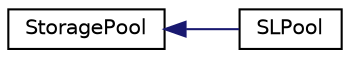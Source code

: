 digraph "Representação gráfica da hiearquia da classe"
{
  edge [fontname="Helvetica",fontsize="10",labelfontname="Helvetica",labelfontsize="10"];
  node [fontname="Helvetica",fontsize="10",shape=record];
  rankdir="LR";
  Node0 [label="StoragePool",height=0.2,width=0.4,color="black", fillcolor="white", style="filled",URL="$da/da7/classStoragePool.html"];
  Node0 -> Node1 [dir="back",color="midnightblue",fontsize="10",style="solid",fontname="Helvetica"];
  Node1 [label="SLPool",height=0.2,width=0.4,color="black", fillcolor="white", style="filled",URL="$db/d0c/classSLPool.html"];
}
